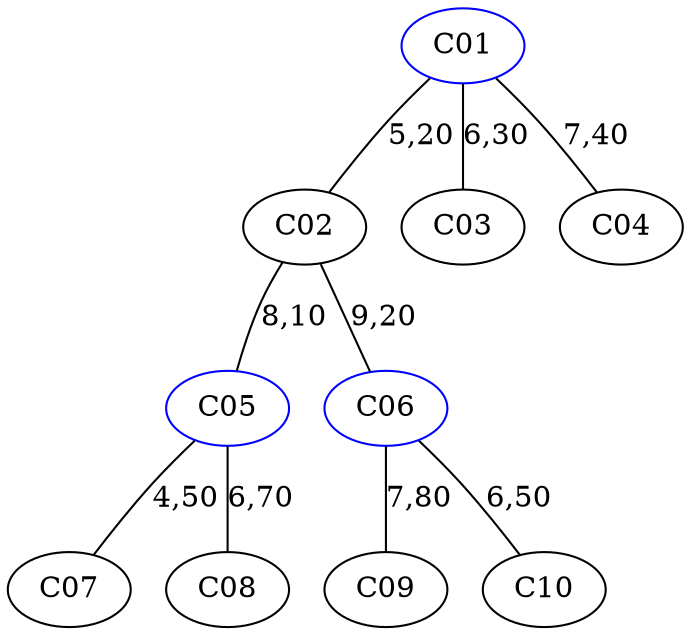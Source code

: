 strict graph G {
  1 [ label="C01" color="blue" ];
  2 [ label="C02" ];
  3 [ label="C03" ];
  4 [ label="C04" ];
  5 [ label="C05" color="blue" ];
  6 [ label="C06" color="blue" ];
  7 [ label="C07" ];
  8 [ label="C08" ];
  9 [ label="C09" ];
  10 [ label="C10" ];
  1 -- 2 [ label="5,20" ];
  1 -- 3 [ label="6,30" ];
  1 -- 4 [ label="7,40" ];
  2 -- 5 [ label="8,10" ];
  2 -- 6 [ label="9,20" ];
  5 -- 7 [ label="4,50" ];
  5 -- 8 [ label="6,70" ];
  6 -- 9 [ label="7,80" ];
  6 -- 10 [ label="6,50" ];
}
